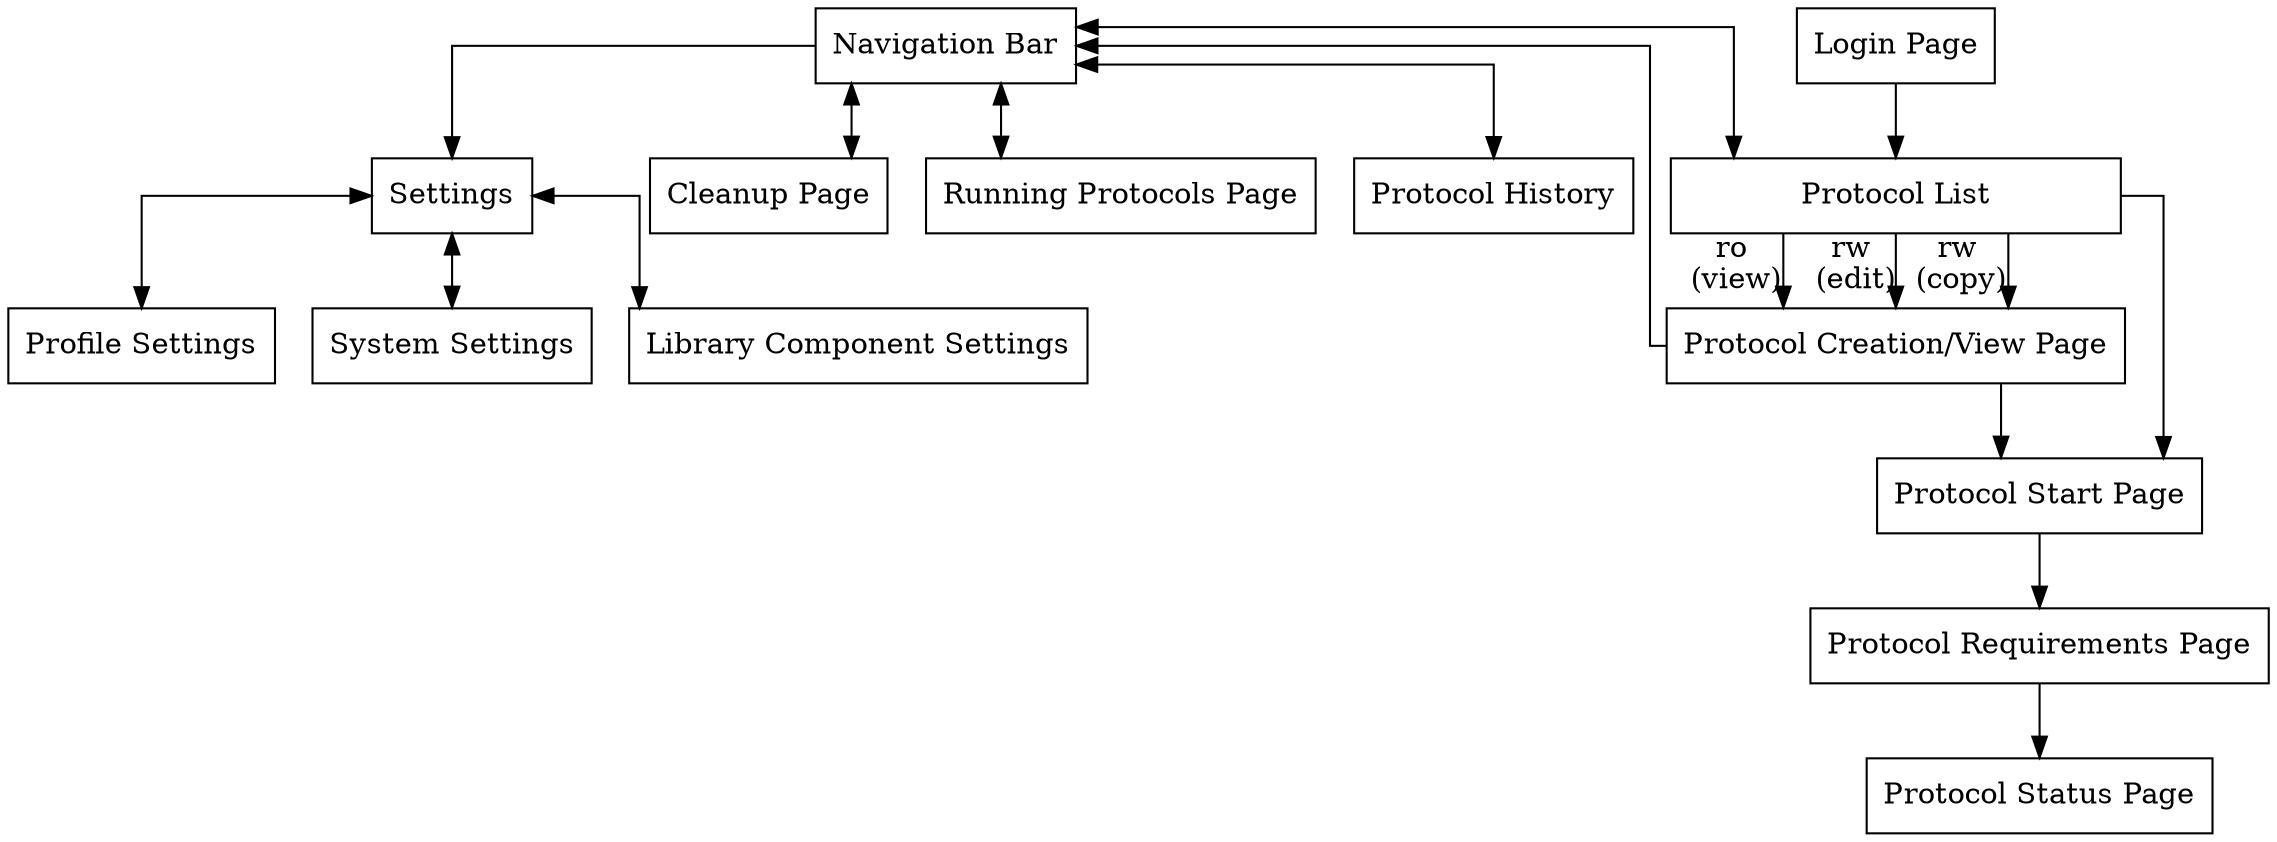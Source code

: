 


digraph {
    splines = ortho
    node [shape=rectangle,fixedsize=false]
	"Login Page" -> "Protocol List"
	"Protocol List" [width=3]
	{rank = same; "Navigation Bar";"Login Page";}

	"Navigation Bar" -> "Protocol List" [dir=both]
	"Navigation Bar" -> "Protocol History" [dir=both]
	"Navigation Bar" -> "Settings"
	"Settings" -> "Library Component Settings" [dir=both]
	"Settings" -> "Profile Settings" [dir=both]
	"Settings" -> "System Settings" [dir=both]

	"Navigation Bar" -> "Cleanup Page" [dir=both]
	"Navigation Bar" -> "Running Protocols Page" [dir=both]

	"Protocol List" -> "Protocol Creation/View Page" [taillabel="ro\n (view)"]
	"Protocol List" -> "Protocol Creation/View Page" [taillabel="rw\n (edit)"]
	"Protocol List" -> "Protocol Creation/View Page" [taillabel="rw\n (copy)"]
	"Protocol List" -> "Protocol Start Page"

	"Protocol Creation/View Page" -> "Navigation Bar" 
	"Protocol Creation/View Page" -> "Protocol Start Page"
	"Protocol Start Page" -> "Protocol Requirements Page"
	"Protocol Requirements Page" -> "Protocol Status Page"

	
}
